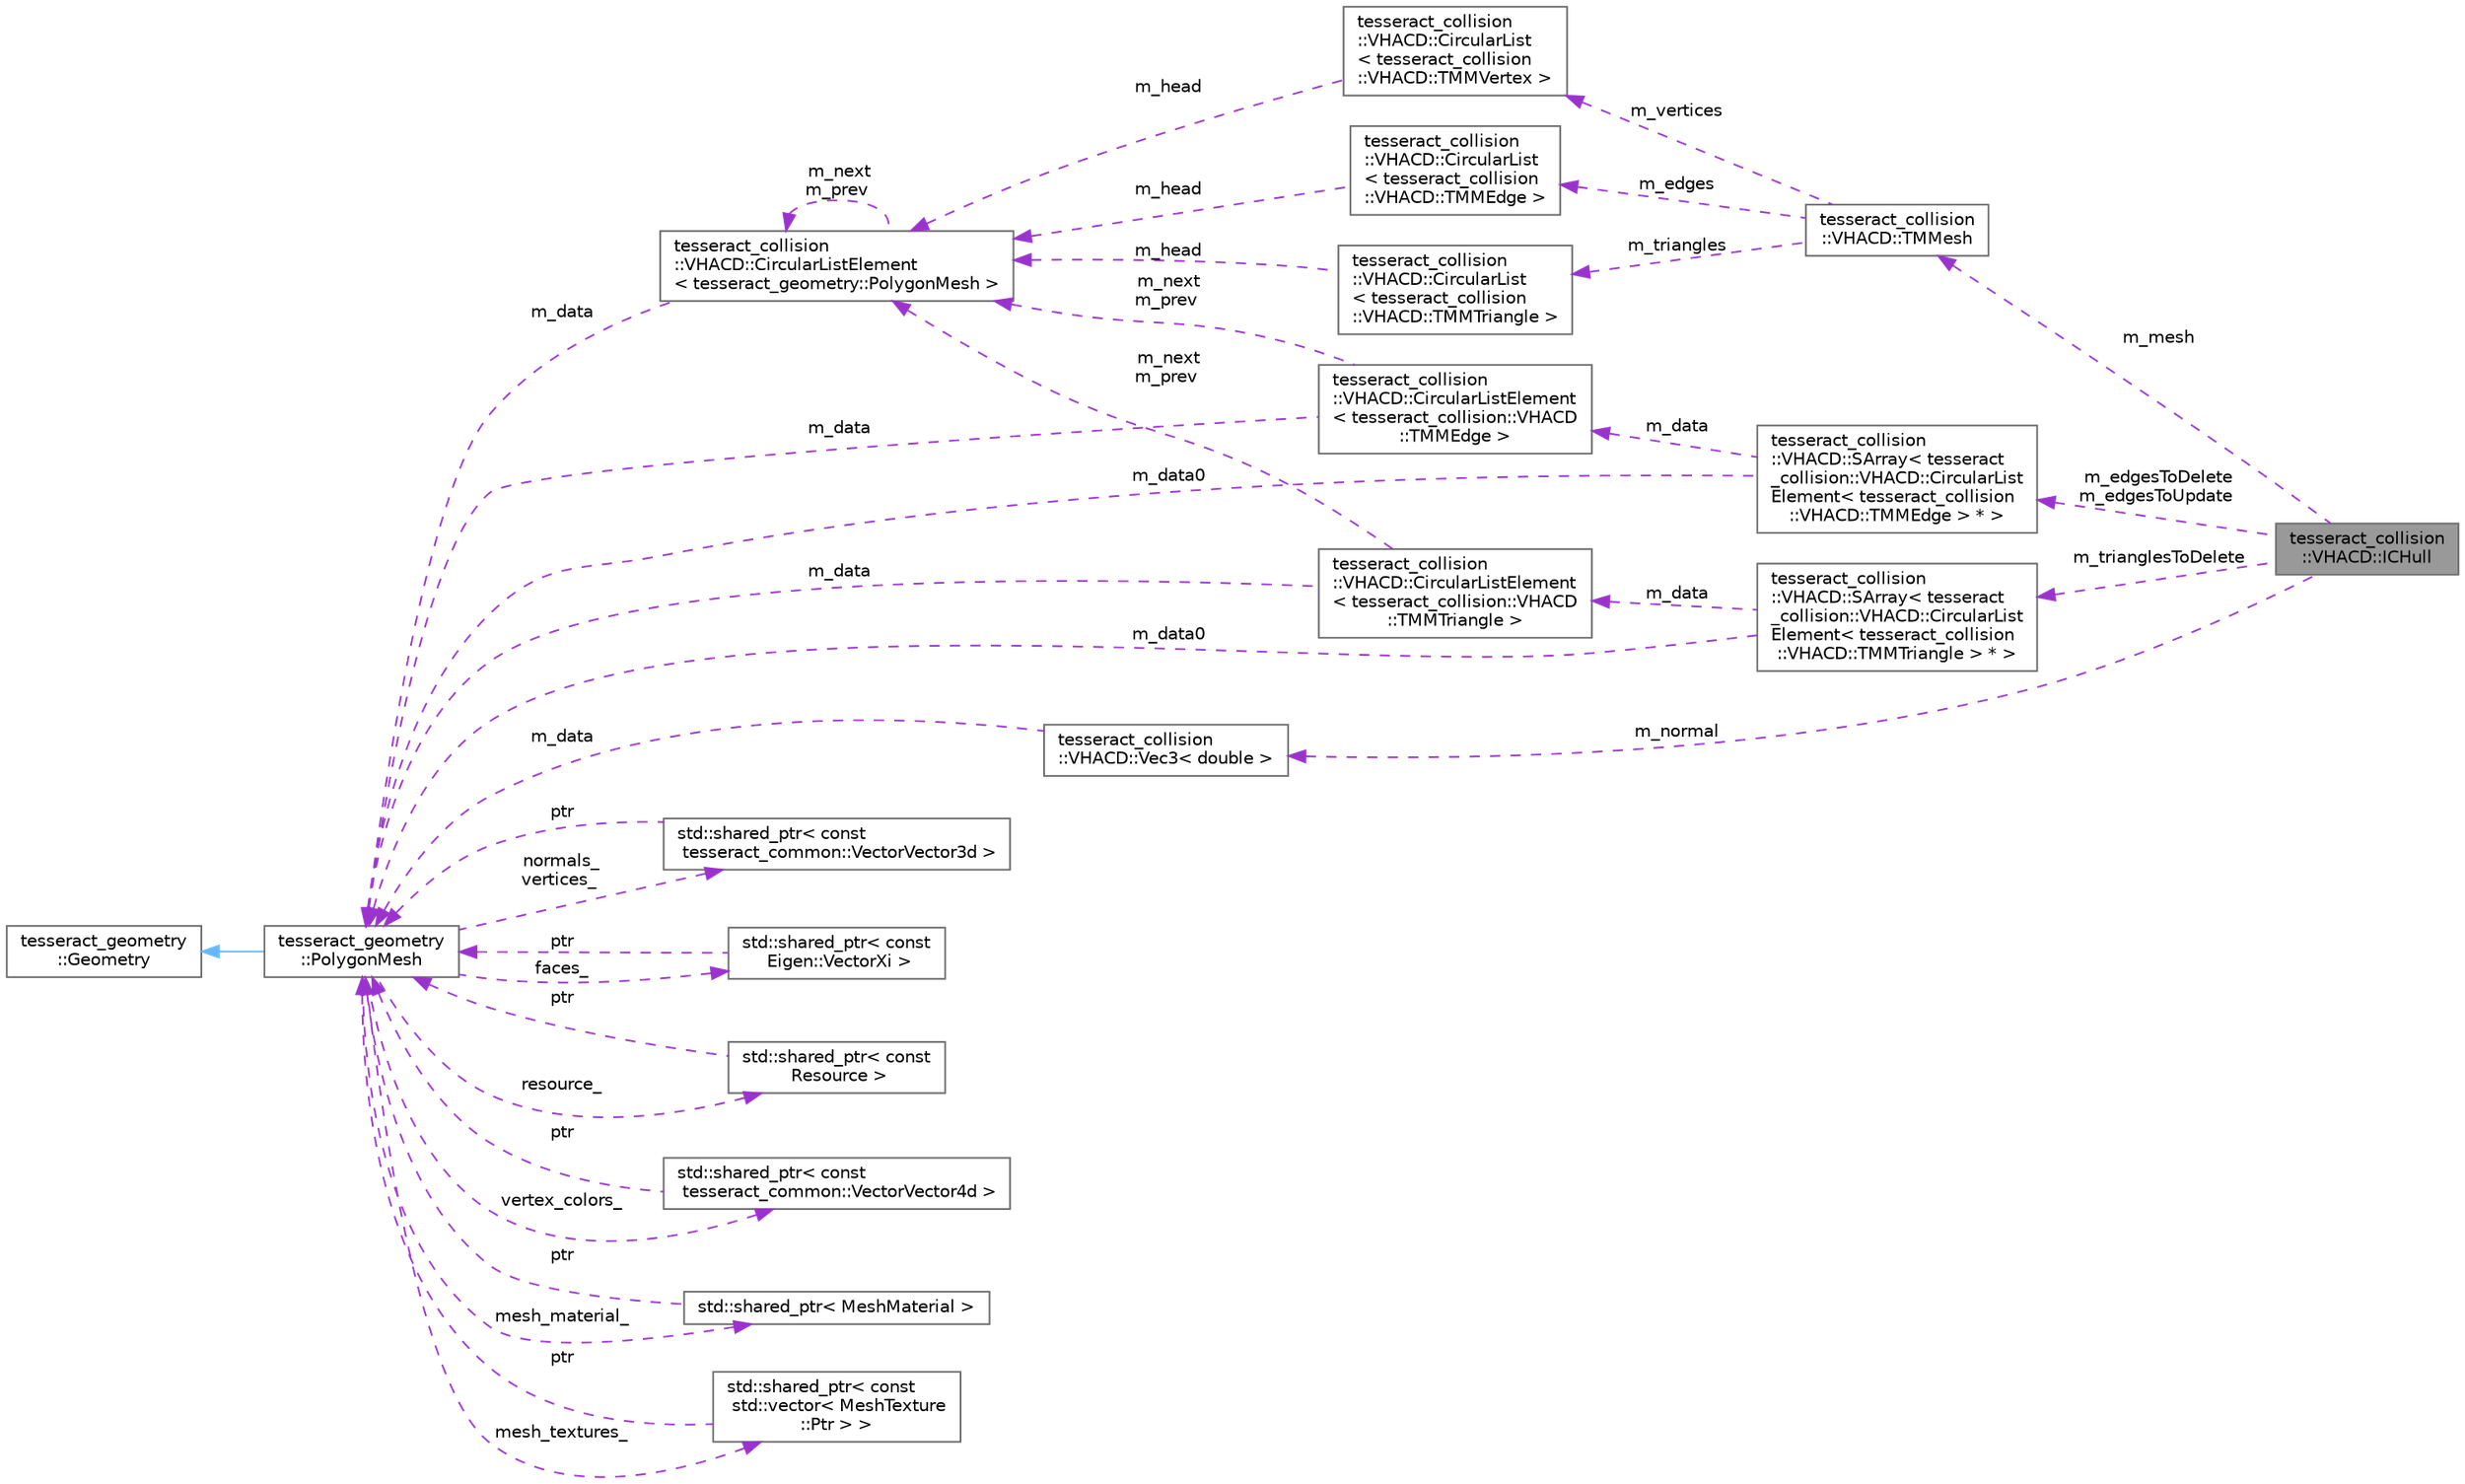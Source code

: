 digraph "tesseract_collision::VHACD::ICHull"
{
 // LATEX_PDF_SIZE
  bgcolor="transparent";
  edge [fontname=Helvetica,fontsize=10,labelfontname=Helvetica,labelfontsize=10];
  node [fontname=Helvetica,fontsize=10,shape=box,height=0.2,width=0.4];
  rankdir="LR";
  Node1 [label="tesseract_collision\l::VHACD::ICHull",height=0.2,width=0.4,color="gray40", fillcolor="grey60", style="filled", fontcolor="black",tooltip=" "];
  Node2 -> Node1 [dir="back",color="darkorchid3",style="dashed",label=" m_mesh" ];
  Node2 [label="tesseract_collision\l::VHACD::TMMesh",height=0.2,width=0.4,color="gray40", fillcolor="white", style="filled",URL="$d5/de1/classtesseract__collision_1_1VHACD_1_1TMMesh.html",tooltip="triangular manifold mesh data structure."];
  Node3 -> Node2 [dir="back",color="darkorchid3",style="dashed",label=" m_vertices" ];
  Node3 [label="tesseract_collision\l::VHACD::CircularList\l\< tesseract_collision\l::VHACD::TMMVertex \>",height=0.2,width=0.4,color="gray40", fillcolor="white", style="filled",URL="$dd/d8c/classtesseract__collision_1_1VHACD_1_1CircularList.html",tooltip=" "];
  Node4 -> Node3 [dir="back",color="darkorchid3",style="dashed",label=" m_head" ];
  Node4 [label="tesseract_collision\l::VHACD::CircularListElement\l\< tesseract_geometry::PolygonMesh \>",height=0.2,width=0.4,color="gray40", fillcolor="white", style="filled",URL="$d8/d76/classtesseract__collision_1_1VHACD_1_1CircularListElement.html",tooltip=" "];
  Node5 -> Node4 [dir="back",color="darkorchid3",style="dashed",label=" m_data" ];
  Node5 [label="tesseract_geometry\l::PolygonMesh",height=0.2,width=0.4,color="gray40", fillcolor="white", style="filled",URL="$d8/dc9/classtesseract__geometry_1_1PolygonMesh.html",tooltip=" "];
  Node6 -> Node5 [dir="back",color="steelblue1",style="solid"];
  Node6 [label="tesseract_geometry\l::Geometry",height=0.2,width=0.4,color="gray40", fillcolor="white", style="filled",URL="$df/d1a/classtesseract__geometry_1_1Geometry.html",tooltip=" "];
  Node7 -> Node5 [dir="back",color="darkorchid3",style="dashed",label=" normals_\nvertices_" ];
  Node7 [label="std::shared_ptr\< const\l tesseract_common::VectorVector3d \>",height=0.2,width=0.4,color="gray40", fillcolor="white", style="filled",tooltip=" "];
  Node5 -> Node7 [dir="back",color="darkorchid3",style="dashed",label=" ptr" ];
  Node8 -> Node5 [dir="back",color="darkorchid3",style="dashed",label=" faces_" ];
  Node8 [label="std::shared_ptr\< const\l Eigen::VectorXi \>",height=0.2,width=0.4,color="gray40", fillcolor="white", style="filled",tooltip=" "];
  Node5 -> Node8 [dir="back",color="darkorchid3",style="dashed",label=" ptr" ];
  Node9 -> Node5 [dir="back",color="darkorchid3",style="dashed",label=" resource_" ];
  Node9 [label="std::shared_ptr\< const\l Resource \>",height=0.2,width=0.4,color="gray40", fillcolor="white", style="filled",tooltip=" "];
  Node5 -> Node9 [dir="back",color="darkorchid3",style="dashed",label=" ptr" ];
  Node10 -> Node5 [dir="back",color="darkorchid3",style="dashed",label=" vertex_colors_" ];
  Node10 [label="std::shared_ptr\< const\l tesseract_common::VectorVector4d \>",height=0.2,width=0.4,color="gray40", fillcolor="white", style="filled",tooltip=" "];
  Node5 -> Node10 [dir="back",color="darkorchid3",style="dashed",label=" ptr" ];
  Node11 -> Node5 [dir="back",color="darkorchid3",style="dashed",label=" mesh_material_" ];
  Node11 [label="std::shared_ptr\< MeshMaterial \>",height=0.2,width=0.4,color="gray40", fillcolor="white", style="filled",tooltip=" "];
  Node5 -> Node11 [dir="back",color="darkorchid3",style="dashed",label=" ptr" ];
  Node12 -> Node5 [dir="back",color="darkorchid3",style="dashed",label=" mesh_textures_" ];
  Node12 [label="std::shared_ptr\< const\l std::vector\< MeshTexture\l::Ptr \> \>",height=0.2,width=0.4,color="gray40", fillcolor="white", style="filled",tooltip=" "];
  Node5 -> Node12 [dir="back",color="darkorchid3",style="dashed",label=" ptr" ];
  Node4 -> Node4 [dir="back",color="darkorchid3",style="dashed",label=" m_next\nm_prev" ];
  Node13 -> Node2 [dir="back",color="darkorchid3",style="dashed",label=" m_edges" ];
  Node13 [label="tesseract_collision\l::VHACD::CircularList\l\< tesseract_collision\l::VHACD::TMMEdge \>",height=0.2,width=0.4,color="gray40", fillcolor="white", style="filled",URL="$dd/d8c/classtesseract__collision_1_1VHACD_1_1CircularList.html",tooltip=" "];
  Node4 -> Node13 [dir="back",color="darkorchid3",style="dashed",label=" m_head" ];
  Node14 -> Node2 [dir="back",color="darkorchid3",style="dashed",label=" m_triangles" ];
  Node14 [label="tesseract_collision\l::VHACD::CircularList\l\< tesseract_collision\l::VHACD::TMMTriangle \>",height=0.2,width=0.4,color="gray40", fillcolor="white", style="filled",URL="$dd/d8c/classtesseract__collision_1_1VHACD_1_1CircularList.html",tooltip=" "];
  Node4 -> Node14 [dir="back",color="darkorchid3",style="dashed",label=" m_head" ];
  Node15 -> Node1 [dir="back",color="darkorchid3",style="dashed",label=" m_edgesToDelete\nm_edgesToUpdate" ];
  Node15 [label="tesseract_collision\l::VHACD::SArray\< tesseract\l_collision::VHACD::CircularList\lElement\< tesseract_collision\l::VHACD::TMMEdge \> * \>",height=0.2,width=0.4,color="gray40", fillcolor="white", style="filled",URL="$d2/d52/classtesseract__collision_1_1VHACD_1_1SArray.html",tooltip=" "];
  Node5 -> Node15 [dir="back",color="darkorchid3",style="dashed",label=" m_data0" ];
  Node16 -> Node15 [dir="back",color="darkorchid3",style="dashed",label=" m_data" ];
  Node16 [label="tesseract_collision\l::VHACD::CircularListElement\l\< tesseract_collision::VHACD\l::TMMEdge \>",height=0.2,width=0.4,color="gray40", fillcolor="white", style="filled",URL="$d8/d76/classtesseract__collision_1_1VHACD_1_1CircularListElement.html",tooltip=" "];
  Node5 -> Node16 [dir="back",color="darkorchid3",style="dashed",label=" m_data" ];
  Node4 -> Node16 [dir="back",color="darkorchid3",style="dashed",label=" m_next\nm_prev" ];
  Node17 -> Node1 [dir="back",color="darkorchid3",style="dashed",label=" m_trianglesToDelete" ];
  Node17 [label="tesseract_collision\l::VHACD::SArray\< tesseract\l_collision::VHACD::CircularList\lElement\< tesseract_collision\l::VHACD::TMMTriangle \> * \>",height=0.2,width=0.4,color="gray40", fillcolor="white", style="filled",URL="$d2/d52/classtesseract__collision_1_1VHACD_1_1SArray.html",tooltip=" "];
  Node5 -> Node17 [dir="back",color="darkorchid3",style="dashed",label=" m_data0" ];
  Node18 -> Node17 [dir="back",color="darkorchid3",style="dashed",label=" m_data" ];
  Node18 [label="tesseract_collision\l::VHACD::CircularListElement\l\< tesseract_collision::VHACD\l::TMMTriangle \>",height=0.2,width=0.4,color="gray40", fillcolor="white", style="filled",URL="$d8/d76/classtesseract__collision_1_1VHACD_1_1CircularListElement.html",tooltip=" "];
  Node5 -> Node18 [dir="back",color="darkorchid3",style="dashed",label=" m_data" ];
  Node4 -> Node18 [dir="back",color="darkorchid3",style="dashed",label=" m_next\nm_prev" ];
  Node19 -> Node1 [dir="back",color="darkorchid3",style="dashed",label=" m_normal" ];
  Node19 [label="tesseract_collision\l::VHACD::Vec3\< double \>",height=0.2,width=0.4,color="gray40", fillcolor="white", style="filled",URL="$d4/dd6/classtesseract__collision_1_1VHACD_1_1Vec3.html",tooltip=" "];
  Node5 -> Node19 [dir="back",color="darkorchid3",style="dashed",label=" m_data" ];
}
